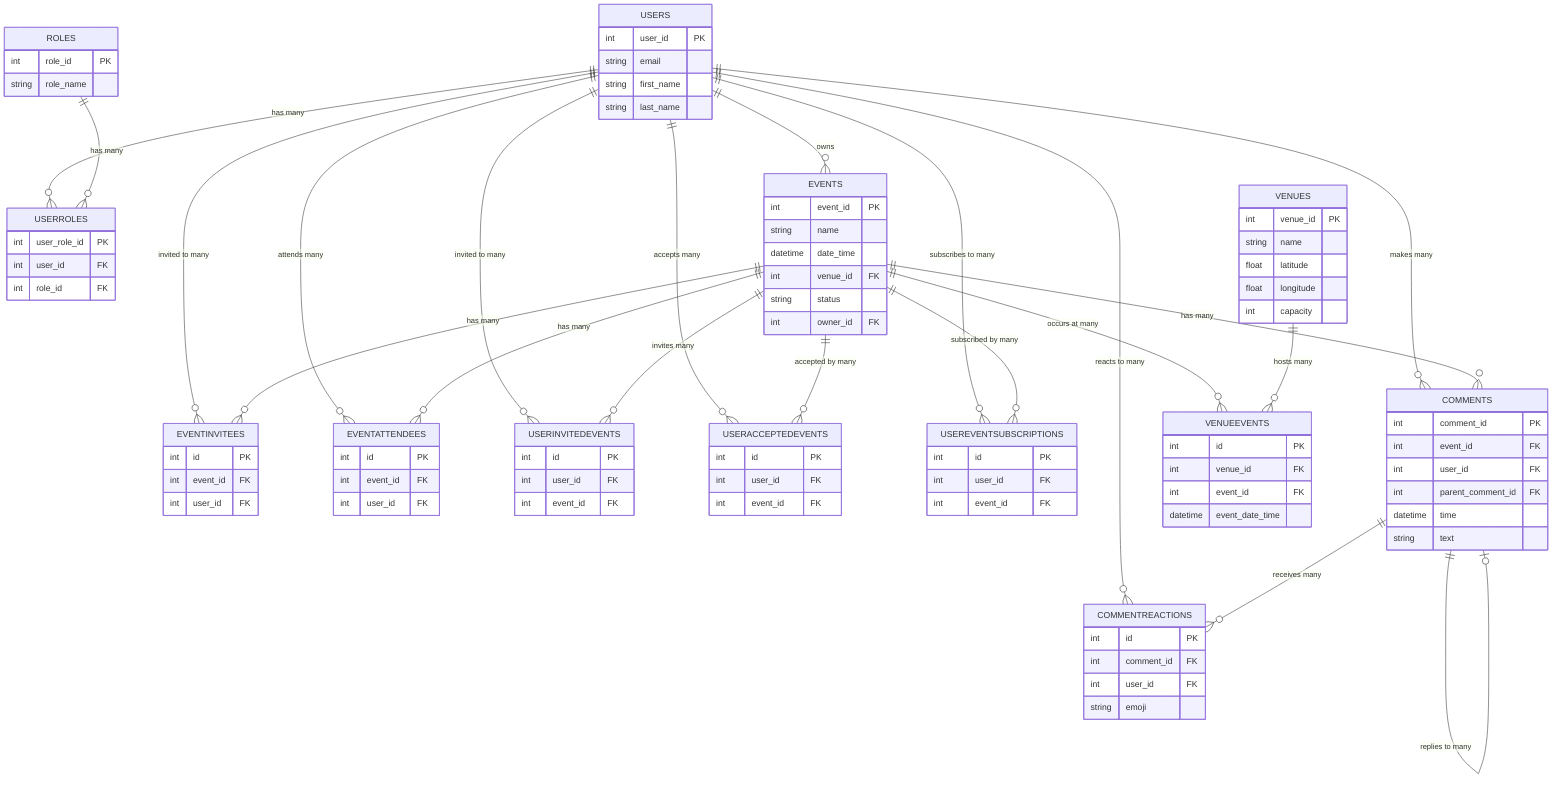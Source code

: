 erDiagram
    USERS {
        int user_id PK
        string email
        string first_name
        string last_name
    }
    
    ROLES {
        int role_id PK
        string role_name
    }
    
    USERROLES {
        int user_role_id PK
        int user_id FK
        int role_id FK
    }
    
    EVENTS {
        int event_id PK
        string name
        datetime date_time
        int venue_id FK
        string status
        int owner_id FK
    }
    
    VENUES {
        int venue_id PK
        string name
        float latitude
        float longitude
        int capacity
    }
    
    EVENTINVITEES {
        int id PK
        int event_id FK
        int user_id FK
    }
    
    EVENTATTENDEES {
        int id PK
        int event_id FK
        int user_id FK
    }
    
    USERINVITEDEVENTS {
        int id PK
        int user_id FK
        int event_id FK
    }
    
    USERACCEPTEDEVENTS {
        int id PK
        int user_id FK
        int event_id FK
    }
    
    USEREVENTSUBSCRIPTIONS {
        int id PK
        int user_id FK
        int event_id FK
    }
    
    COMMENTS {
        int comment_id PK
        int event_id FK
        int user_id FK
        int parent_comment_id FK
        datetime time
        string text
    }
    
    COMMENTREACTIONS {
        int id PK
        int comment_id FK
        int user_id FK
        string emoji
    }
    
    VENUEEVENTS {
        int id PK
        int venue_id FK
        int event_id FK
        datetime event_date_time
    }

    USERS ||--o{ USERROLES: "has many"
    ROLES ||--o{ USERROLES: "has many"
    USERS ||--o{ EVENTS: "owns"
    USERS ||--o{ EVENTINVITEES: "invited to many"
    USERS ||--o{ EVENTATTENDEES: "attends many"
    USERS ||--o{ USERINVITEDEVENTS: "invited to many"
    USERS ||--o{ USERACCEPTEDEVENTS: "accepts many"
    USERS ||--o{ USEREVENTSUBSCRIPTIONS: "subscribes to many"
    USERS ||--o{ COMMENTS: "makes many"
    USERS ||--o{ COMMENTREACTIONS: "reacts to many"
    EVENTS ||--o{ EVENTINVITEES: "has many"
    EVENTS ||--o{ EVENTATTENDEES: "has many"
    EVENTS ||--o{ USERINVITEDEVENTS: "invites many"
    EVENTS ||--o{ USERACCEPTEDEVENTS: "accepted by many"
    EVENTS ||--o{ USEREVENTSUBSCRIPTIONS: "subscribed by many"
    EVENTS ||--o{ COMMENTS: "has many"
    EVENTS ||--o{ VENUEEVENTS: "occurs at many"
    COMMENTS ||--o{ COMMENTREACTIONS: "receives many"
    COMMENTS ||--o| COMMENTS: "replies to many"
    VENUES ||--o{ VENUEEVENTS: "hosts many"